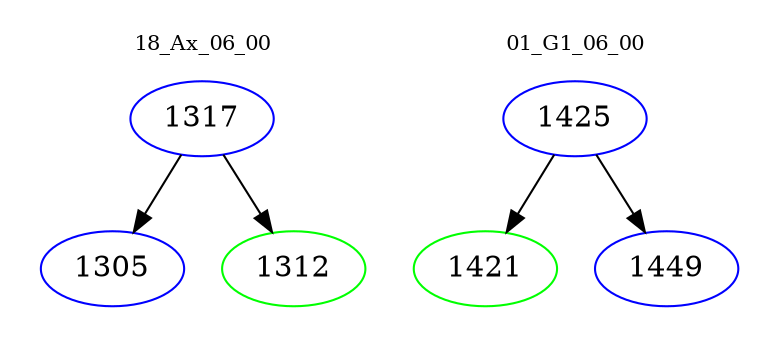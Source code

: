 digraph{
subgraph cluster_0 {
color = white
label = "18_Ax_06_00";
fontsize=10;
T0_1317 [label="1317", color="blue"]
T0_1317 -> T0_1305 [color="black"]
T0_1305 [label="1305", color="blue"]
T0_1317 -> T0_1312 [color="black"]
T0_1312 [label="1312", color="green"]
}
subgraph cluster_1 {
color = white
label = "01_G1_06_00";
fontsize=10;
T1_1425 [label="1425", color="blue"]
T1_1425 -> T1_1421 [color="black"]
T1_1421 [label="1421", color="green"]
T1_1425 -> T1_1449 [color="black"]
T1_1449 [label="1449", color="blue"]
}
}
